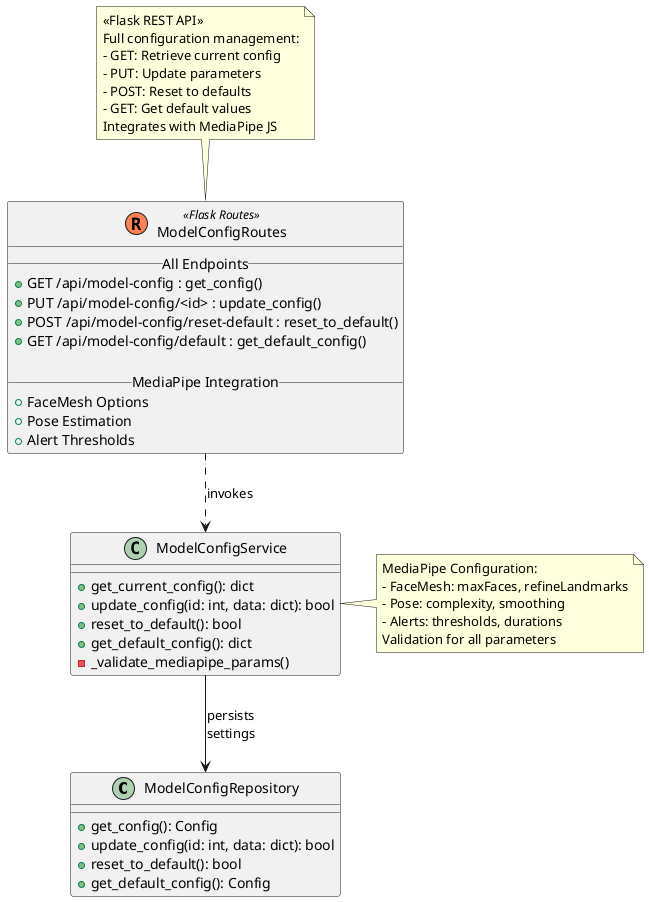 @startuml

class ModelConfigRepository {
  + get_config(): Config
  + update_config(id: int, data: dict): bool
  + reset_to_default(): bool
  + get_default_config(): Config
}

class ModelConfigService {
  + get_current_config(): dict
  + update_config(id: int, data: dict): bool
  + reset_to_default(): bool
  + get_default_config(): dict
  - _validate_mediapipe_params()
}

class "ModelConfigRoutes" << (R,#FF8256) Flask Routes >> {
  __All Endpoints__
  + GET /api/model-config : get_config()
  + PUT /api/model-config/<id> : update_config()
  + POST /api/model-config/reset-default : reset_to_default()
  + GET /api/model-config/default : get_default_config()
  
  __MediaPipe Integration__
  + FaceMesh Options
  + Pose Estimation
  + Alert Thresholds
}

ModelConfigService --> ModelConfigRepository : "persists\nsettings"
ModelConfigRoutes ..> ModelConfigService : "invokes"

note top of ModelConfigRoutes
  <<Flask REST API>>
  Full configuration management:
  - GET: Retrieve current config
  - PUT: Update parameters
  - POST: Reset to defaults
  - GET: Get default values
  Integrates with MediaPipe JS
end note

note right of ModelConfigService
  MediaPipe Configuration:
  - FaceMesh: maxFaces, refineLandmarks
  - Pose: complexity, smoothing
  - Alerts: thresholds, durations
  Validation for all parameters
end note

@enduml